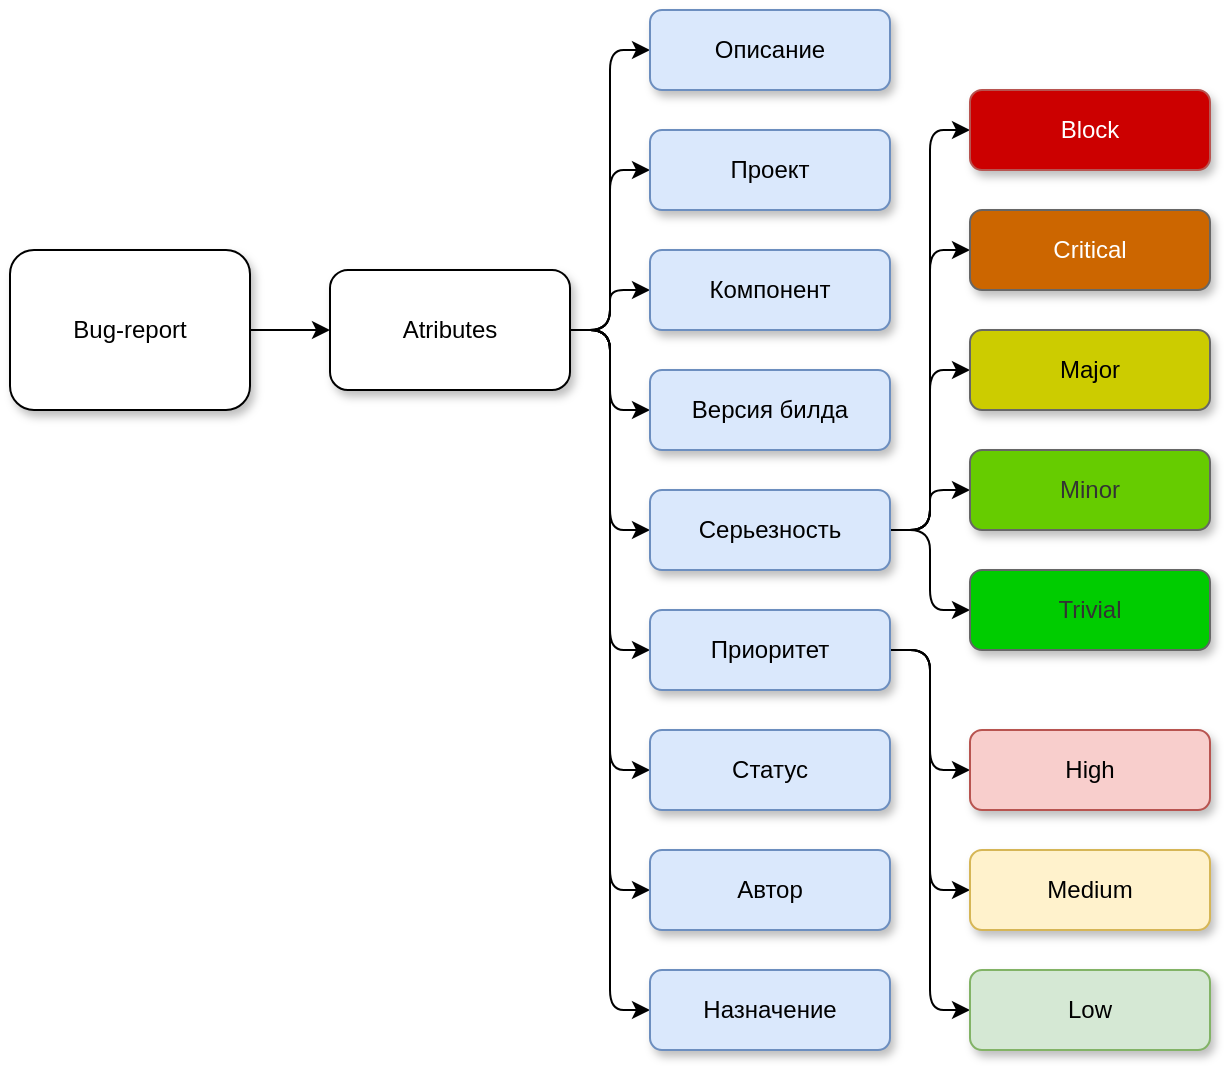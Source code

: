<mxfile version="20.2.3" type="github">
  <diagram id="PwaycG9e8hwa_ibQjAQe" name="Page-1">
    <mxGraphModel dx="980" dy="554" grid="1" gridSize="10" guides="1" tooltips="1" connect="1" arrows="1" fold="1" page="1" pageScale="1" pageWidth="850" pageHeight="1100" math="0" shadow="0">
      <root>
        <mxCell id="0" />
        <mxCell id="1" parent="0" />
        <mxCell id="Iofj13ZAmB7hJdFe1dr8-12" value="" style="edgeStyle=orthogonalEdgeStyle;rounded=0;orthogonalLoop=1;jettySize=auto;html=1;" edge="1" parent="1" source="Iofj13ZAmB7hJdFe1dr8-1" target="Iofj13ZAmB7hJdFe1dr8-2">
          <mxGeometry relative="1" as="geometry" />
        </mxCell>
        <mxCell id="Iofj13ZAmB7hJdFe1dr8-1" value="Bug-report" style="rounded=1;whiteSpace=wrap;html=1;shadow=1;" vertex="1" parent="1">
          <mxGeometry x="80" y="160" width="120" height="80" as="geometry" />
        </mxCell>
        <mxCell id="Iofj13ZAmB7hJdFe1dr8-13" value="" style="edgeStyle=orthogonalEdgeStyle;rounded=1;orthogonalLoop=1;jettySize=auto;html=1;" edge="1" parent="1" source="Iofj13ZAmB7hJdFe1dr8-2" target="Iofj13ZAmB7hJdFe1dr8-6">
          <mxGeometry relative="1" as="geometry" />
        </mxCell>
        <mxCell id="Iofj13ZAmB7hJdFe1dr8-14" style="edgeStyle=orthogonalEdgeStyle;rounded=1;orthogonalLoop=1;jettySize=auto;html=1;entryX=0;entryY=0.5;entryDx=0;entryDy=0;" edge="1" parent="1" source="Iofj13ZAmB7hJdFe1dr8-2" target="Iofj13ZAmB7hJdFe1dr8-5">
          <mxGeometry relative="1" as="geometry" />
        </mxCell>
        <mxCell id="Iofj13ZAmB7hJdFe1dr8-15" style="edgeStyle=orthogonalEdgeStyle;rounded=1;orthogonalLoop=1;jettySize=auto;html=1;entryX=0;entryY=0.5;entryDx=0;entryDy=0;" edge="1" parent="1" source="Iofj13ZAmB7hJdFe1dr8-2" target="Iofj13ZAmB7hJdFe1dr8-4">
          <mxGeometry relative="1" as="geometry" />
        </mxCell>
        <mxCell id="Iofj13ZAmB7hJdFe1dr8-16" style="edgeStyle=orthogonalEdgeStyle;rounded=1;orthogonalLoop=1;jettySize=auto;html=1;entryX=0;entryY=0.5;entryDx=0;entryDy=0;" edge="1" parent="1" source="Iofj13ZAmB7hJdFe1dr8-2" target="Iofj13ZAmB7hJdFe1dr8-3">
          <mxGeometry relative="1" as="geometry" />
        </mxCell>
        <mxCell id="Iofj13ZAmB7hJdFe1dr8-17" style="edgeStyle=orthogonalEdgeStyle;rounded=1;orthogonalLoop=1;jettySize=auto;html=1;entryX=0;entryY=0.5;entryDx=0;entryDy=0;" edge="1" parent="1" source="Iofj13ZAmB7hJdFe1dr8-2" target="Iofj13ZAmB7hJdFe1dr8-7">
          <mxGeometry relative="1" as="geometry" />
        </mxCell>
        <mxCell id="Iofj13ZAmB7hJdFe1dr8-18" style="edgeStyle=orthogonalEdgeStyle;rounded=1;orthogonalLoop=1;jettySize=auto;html=1;entryX=0;entryY=0.5;entryDx=0;entryDy=0;" edge="1" parent="1" source="Iofj13ZAmB7hJdFe1dr8-2" target="Iofj13ZAmB7hJdFe1dr8-8">
          <mxGeometry relative="1" as="geometry" />
        </mxCell>
        <mxCell id="Iofj13ZAmB7hJdFe1dr8-19" style="edgeStyle=orthogonalEdgeStyle;rounded=1;orthogonalLoop=1;jettySize=auto;html=1;entryX=0;entryY=0.5;entryDx=0;entryDy=0;" edge="1" parent="1" source="Iofj13ZAmB7hJdFe1dr8-2" target="Iofj13ZAmB7hJdFe1dr8-9">
          <mxGeometry relative="1" as="geometry" />
        </mxCell>
        <mxCell id="Iofj13ZAmB7hJdFe1dr8-20" style="edgeStyle=orthogonalEdgeStyle;rounded=1;orthogonalLoop=1;jettySize=auto;html=1;entryX=0;entryY=0.5;entryDx=0;entryDy=0;" edge="1" parent="1" source="Iofj13ZAmB7hJdFe1dr8-2" target="Iofj13ZAmB7hJdFe1dr8-10">
          <mxGeometry relative="1" as="geometry" />
        </mxCell>
        <mxCell id="Iofj13ZAmB7hJdFe1dr8-21" style="edgeStyle=orthogonalEdgeStyle;rounded=1;orthogonalLoop=1;jettySize=auto;html=1;entryX=0;entryY=0.5;entryDx=0;entryDy=0;" edge="1" parent="1" source="Iofj13ZAmB7hJdFe1dr8-2" target="Iofj13ZAmB7hJdFe1dr8-11">
          <mxGeometry relative="1" as="geometry" />
        </mxCell>
        <mxCell id="Iofj13ZAmB7hJdFe1dr8-2" value="Atributes" style="rounded=1;whiteSpace=wrap;html=1;shadow=1;" vertex="1" parent="1">
          <mxGeometry x="240" y="170" width="120" height="60" as="geometry" />
        </mxCell>
        <mxCell id="Iofj13ZAmB7hJdFe1dr8-3" value="Описание" style="rounded=1;whiteSpace=wrap;html=1;fillColor=#dae8fc;strokeColor=#6c8ebf;shadow=1;" vertex="1" parent="1">
          <mxGeometry x="400" y="40" width="120" height="40" as="geometry" />
        </mxCell>
        <mxCell id="Iofj13ZAmB7hJdFe1dr8-4" value="Проект" style="rounded=1;whiteSpace=wrap;html=1;fillColor=#dae8fc;strokeColor=#6c8ebf;shadow=1;" vertex="1" parent="1">
          <mxGeometry x="400" y="100" width="120" height="40" as="geometry" />
        </mxCell>
        <mxCell id="Iofj13ZAmB7hJdFe1dr8-5" value="Компонент" style="rounded=1;whiteSpace=wrap;html=1;fillColor=#dae8fc;strokeColor=#6c8ebf;shadow=1;" vertex="1" parent="1">
          <mxGeometry x="400" y="160" width="120" height="40" as="geometry" />
        </mxCell>
        <mxCell id="Iofj13ZAmB7hJdFe1dr8-6" value="Версия билда" style="rounded=1;whiteSpace=wrap;html=1;fillColor=#dae8fc;strokeColor=#6c8ebf;shadow=1;" vertex="1" parent="1">
          <mxGeometry x="400" y="220" width="120" height="40" as="geometry" />
        </mxCell>
        <mxCell id="Iofj13ZAmB7hJdFe1dr8-26" style="edgeStyle=orthogonalEdgeStyle;rounded=1;orthogonalLoop=1;jettySize=auto;html=1;entryX=0;entryY=0.5;entryDx=0;entryDy=0;" edge="1" parent="1" source="Iofj13ZAmB7hJdFe1dr8-7" target="Iofj13ZAmB7hJdFe1dr8-22">
          <mxGeometry relative="1" as="geometry" />
        </mxCell>
        <mxCell id="Iofj13ZAmB7hJdFe1dr8-27" style="edgeStyle=orthogonalEdgeStyle;rounded=1;orthogonalLoop=1;jettySize=auto;html=1;entryX=0;entryY=0.5;entryDx=0;entryDy=0;" edge="1" parent="1" source="Iofj13ZAmB7hJdFe1dr8-7" target="Iofj13ZAmB7hJdFe1dr8-23">
          <mxGeometry relative="1" as="geometry" />
        </mxCell>
        <mxCell id="Iofj13ZAmB7hJdFe1dr8-28" style="edgeStyle=orthogonalEdgeStyle;rounded=1;orthogonalLoop=1;jettySize=auto;html=1;entryX=0;entryY=0.5;entryDx=0;entryDy=0;" edge="1" parent="1" source="Iofj13ZAmB7hJdFe1dr8-7" target="Iofj13ZAmB7hJdFe1dr8-24">
          <mxGeometry relative="1" as="geometry" />
        </mxCell>
        <mxCell id="Iofj13ZAmB7hJdFe1dr8-29" style="edgeStyle=orthogonalEdgeStyle;rounded=1;orthogonalLoop=1;jettySize=auto;html=1;entryX=0;entryY=0.5;entryDx=0;entryDy=0;" edge="1" parent="1" source="Iofj13ZAmB7hJdFe1dr8-7" target="Iofj13ZAmB7hJdFe1dr8-25">
          <mxGeometry relative="1" as="geometry" />
        </mxCell>
        <mxCell id="Iofj13ZAmB7hJdFe1dr8-38" style="edgeStyle=orthogonalEdgeStyle;rounded=1;orthogonalLoop=1;jettySize=auto;html=1;entryX=0;entryY=0.5;entryDx=0;entryDy=0;" edge="1" parent="1" source="Iofj13ZAmB7hJdFe1dr8-7" target="Iofj13ZAmB7hJdFe1dr8-30">
          <mxGeometry relative="1" as="geometry" />
        </mxCell>
        <mxCell id="Iofj13ZAmB7hJdFe1dr8-7" value="Серьезность" style="rounded=1;whiteSpace=wrap;html=1;fillColor=#dae8fc;strokeColor=#6c8ebf;shadow=1;" vertex="1" parent="1">
          <mxGeometry x="400" y="280" width="120" height="40" as="geometry" />
        </mxCell>
        <mxCell id="Iofj13ZAmB7hJdFe1dr8-40" style="edgeStyle=orthogonalEdgeStyle;rounded=1;orthogonalLoop=1;jettySize=auto;html=1;entryX=0;entryY=0.5;entryDx=0;entryDy=0;shadow=0;" edge="1" parent="1" source="Iofj13ZAmB7hJdFe1dr8-8" target="Iofj13ZAmB7hJdFe1dr8-31">
          <mxGeometry relative="1" as="geometry" />
        </mxCell>
        <mxCell id="Iofj13ZAmB7hJdFe1dr8-41" style="edgeStyle=orthogonalEdgeStyle;rounded=1;orthogonalLoop=1;jettySize=auto;html=1;entryX=0;entryY=0.5;entryDx=0;entryDy=0;shadow=0;" edge="1" parent="1" source="Iofj13ZAmB7hJdFe1dr8-8" target="Iofj13ZAmB7hJdFe1dr8-32">
          <mxGeometry relative="1" as="geometry" />
        </mxCell>
        <mxCell id="Iofj13ZAmB7hJdFe1dr8-42" style="edgeStyle=orthogonalEdgeStyle;rounded=1;orthogonalLoop=1;jettySize=auto;html=1;entryX=0;entryY=0.5;entryDx=0;entryDy=0;shadow=0;" edge="1" parent="1" source="Iofj13ZAmB7hJdFe1dr8-8" target="Iofj13ZAmB7hJdFe1dr8-33">
          <mxGeometry relative="1" as="geometry" />
        </mxCell>
        <mxCell id="Iofj13ZAmB7hJdFe1dr8-8" value="Приоритет" style="rounded=1;whiteSpace=wrap;html=1;fillColor=#dae8fc;strokeColor=#6c8ebf;shadow=1;" vertex="1" parent="1">
          <mxGeometry x="400" y="340" width="120" height="40" as="geometry" />
        </mxCell>
        <mxCell id="Iofj13ZAmB7hJdFe1dr8-9" value="Статус" style="rounded=1;whiteSpace=wrap;html=1;fillColor=#dae8fc;strokeColor=#6c8ebf;shadow=1;" vertex="1" parent="1">
          <mxGeometry x="400" y="400" width="120" height="40" as="geometry" />
        </mxCell>
        <mxCell id="Iofj13ZAmB7hJdFe1dr8-10" value="Автор" style="rounded=1;whiteSpace=wrap;html=1;fillColor=#dae8fc;strokeColor=#6c8ebf;shadow=1;" vertex="1" parent="1">
          <mxGeometry x="400" y="460" width="120" height="40" as="geometry" />
        </mxCell>
        <mxCell id="Iofj13ZAmB7hJdFe1dr8-11" value="Назначение" style="rounded=1;whiteSpace=wrap;html=1;fillColor=#dae8fc;strokeColor=#6c8ebf;shadow=1;" vertex="1" parent="1">
          <mxGeometry x="400" y="520" width="120" height="40" as="geometry" />
        </mxCell>
        <mxCell id="Iofj13ZAmB7hJdFe1dr8-22" value="Block" style="rounded=1;whiteSpace=wrap;html=1;fillColor=#CC0000;strokeColor=#b85450;shadow=1;fontColor=#FFFFFF;" vertex="1" parent="1">
          <mxGeometry x="560" y="80" width="120" height="40" as="geometry" />
        </mxCell>
        <mxCell id="Iofj13ZAmB7hJdFe1dr8-23" value="Critical" style="rounded=1;whiteSpace=wrap;html=1;fillColor=#CC6600;strokeColor=#666666;fontColor=#FFFFFF;shadow=1;" vertex="1" parent="1">
          <mxGeometry x="560" y="140" width="120" height="40" as="geometry" />
        </mxCell>
        <mxCell id="Iofj13ZAmB7hJdFe1dr8-24" value="Major" style="rounded=1;whiteSpace=wrap;html=1;fillColor=#CCCC00;strokeColor=#666666;fontColor=#000000;shadow=1;" vertex="1" parent="1">
          <mxGeometry x="560" y="200" width="120" height="40" as="geometry" />
        </mxCell>
        <mxCell id="Iofj13ZAmB7hJdFe1dr8-25" value="Minor" style="rounded=1;whiteSpace=wrap;html=1;fillColor=#66CC00;strokeColor=#666666;fontColor=#333333;shadow=1;" vertex="1" parent="1">
          <mxGeometry x="560" y="260" width="120" height="40" as="geometry" />
        </mxCell>
        <mxCell id="Iofj13ZAmB7hJdFe1dr8-30" value="Trivial" style="rounded=1;whiteSpace=wrap;html=1;fillColor=#00CC00;strokeColor=#666666;fontColor=#333333;shadow=1;" vertex="1" parent="1">
          <mxGeometry x="560" y="320" width="120" height="40" as="geometry" />
        </mxCell>
        <mxCell id="Iofj13ZAmB7hJdFe1dr8-31" value="High" style="rounded=1;whiteSpace=wrap;html=1;fillColor=#f8cecc;strokeColor=#b85450;shadow=1;" vertex="1" parent="1">
          <mxGeometry x="560" y="400" width="120" height="40" as="geometry" />
        </mxCell>
        <mxCell id="Iofj13ZAmB7hJdFe1dr8-32" value="Medium" style="rounded=1;whiteSpace=wrap;html=1;fillColor=#fff2cc;strokeColor=#d6b656;shadow=1;" vertex="1" parent="1">
          <mxGeometry x="560" y="460" width="120" height="40" as="geometry" />
        </mxCell>
        <mxCell id="Iofj13ZAmB7hJdFe1dr8-33" value="Low" style="rounded=1;whiteSpace=wrap;html=1;fillColor=#d5e8d4;strokeColor=#82b366;shadow=1;" vertex="1" parent="1">
          <mxGeometry x="560" y="520" width="120" height="40" as="geometry" />
        </mxCell>
      </root>
    </mxGraphModel>
  </diagram>
</mxfile>

